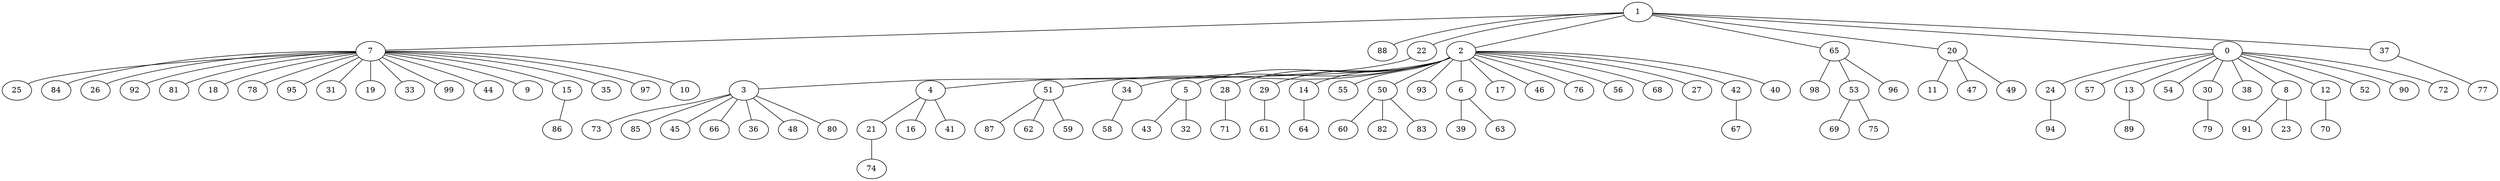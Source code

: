 graph{
   4 -- 21;
   7 -- 25;
   51 -- 87;
   1 -- 88;
   3 -- 73;
   4 -- 16;
   34 -- 58;
   7 -- 84;
   5 -- 43;
   1 -- 22;
   7 -- 26;
   7 -- 92;
   28 -- 71;
   2 -- 29;
   7 -- 81;
   5 -- 32;
   29 -- 61;
   14 -- 64;
   65 -- 98;
   53 -- 69;
   2 -- 55;
   3 -- 85;
   7 -- 18;
   50 -- 60;
   53 -- 75;
   2 -- 28;
   50 -- 82;
   7 -- 78;
   3 -- 45;
   1 -- 2;
   3 -- 66;
   50 -- 83;
   1 -- 65;
   51 -- 62;
   1 -- 20;
   1 -- 0;
   7 -- 95;
   7 -- 31;
   7 -- 19;
   51 -- 59;
   7 -- 33;
   2 -- 5;
   3 -- 36;
   0 -- 24;
   2 -- 93;
   3 -- 48;
   20 -- 11;
   7 -- 99;
   2 -- 14;
   0 -- 57;
   2 -- 50;
   3 -- 80;
   20 -- 47;
   2 -- 6;
   2 -- 51;
   0 -- 13;
   7 -- 44;
   2 -- 34;
   2 -- 17;
   65 -- 53;
   21 -- 74;
   2 -- 46;
   22 -- 3;
   7 -- 9;
   2 -- 76;
   24 -- 94;
   2 -- 4;
   20 -- 49;
   2 -- 56;
   15 -- 86;
   2 -- 68;
   0 -- 54;
   30 -- 79;
   7 -- 15;
   1 -- 7;
   0 -- 38;
   8 -- 91;
   6 -- 39;
   7 -- 35;
   65 -- 96;
   0 -- 30;
   8 -- 23;
   2 -- 27;
   0 -- 12;
   1 -- 37;
   7 -- 97;
   6 -- 63;
   12 -- 70;
   7 -- 10;
   42 -- 67;
   0 -- 52;
   37 -- 77;
   2 -- 42;
   2 -- 40;
   13 -- 89;
   4 -- 41;
   0 -- 90;
   0 -- 8;
   0 -- 72;
}
